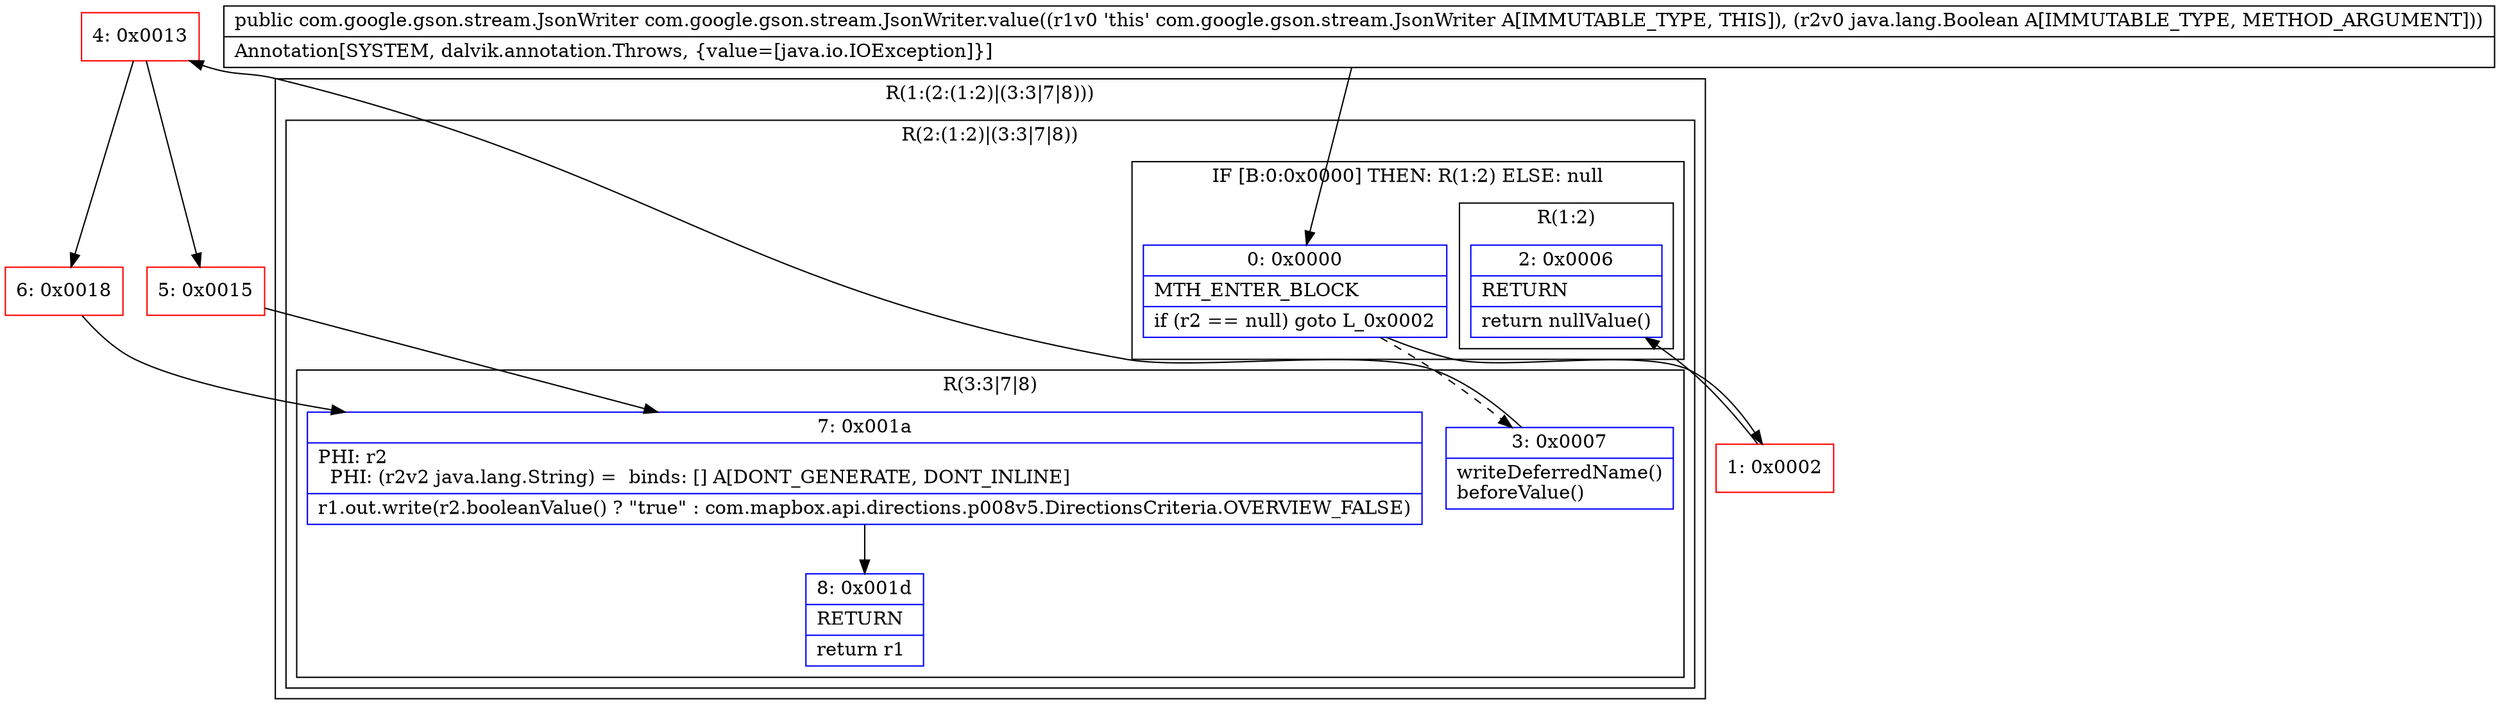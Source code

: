 digraph "CFG forcom.google.gson.stream.JsonWriter.value(Ljava\/lang\/Boolean;)Lcom\/google\/gson\/stream\/JsonWriter;" {
subgraph cluster_Region_239488072 {
label = "R(1:(2:(1:2)|(3:3|7|8)))";
node [shape=record,color=blue];
subgraph cluster_Region_798178813 {
label = "R(2:(1:2)|(3:3|7|8))";
node [shape=record,color=blue];
subgraph cluster_IfRegion_1516097617 {
label = "IF [B:0:0x0000] THEN: R(1:2) ELSE: null";
node [shape=record,color=blue];
Node_0 [shape=record,label="{0\:\ 0x0000|MTH_ENTER_BLOCK\l|if (r2 == null) goto L_0x0002\l}"];
subgraph cluster_Region_730659045 {
label = "R(1:2)";
node [shape=record,color=blue];
Node_2 [shape=record,label="{2\:\ 0x0006|RETURN\l|return nullValue()\l}"];
}
}
subgraph cluster_Region_395625936 {
label = "R(3:3|7|8)";
node [shape=record,color=blue];
Node_3 [shape=record,label="{3\:\ 0x0007|writeDeferredName()\lbeforeValue()\l}"];
Node_7 [shape=record,label="{7\:\ 0x001a|PHI: r2 \l  PHI: (r2v2 java.lang.String) =  binds: [] A[DONT_GENERATE, DONT_INLINE]\l|r1.out.write(r2.booleanValue() ? \"true\" : com.mapbox.api.directions.p008v5.DirectionsCriteria.OVERVIEW_FALSE)\l}"];
Node_8 [shape=record,label="{8\:\ 0x001d|RETURN\l|return r1\l}"];
}
}
}
Node_1 [shape=record,color=red,label="{1\:\ 0x0002}"];
Node_4 [shape=record,color=red,label="{4\:\ 0x0013}"];
Node_5 [shape=record,color=red,label="{5\:\ 0x0015}"];
Node_6 [shape=record,color=red,label="{6\:\ 0x0018}"];
MethodNode[shape=record,label="{public com.google.gson.stream.JsonWriter com.google.gson.stream.JsonWriter.value((r1v0 'this' com.google.gson.stream.JsonWriter A[IMMUTABLE_TYPE, THIS]), (r2v0 java.lang.Boolean A[IMMUTABLE_TYPE, METHOD_ARGUMENT]))  | Annotation[SYSTEM, dalvik.annotation.Throws, \{value=[java.io.IOException]\}]\l}"];
MethodNode -> Node_0;
Node_0 -> Node_1;
Node_0 -> Node_3[style=dashed];
Node_3 -> Node_4;
Node_7 -> Node_8;
Node_1 -> Node_2;
Node_4 -> Node_5;
Node_4 -> Node_6;
Node_5 -> Node_7;
Node_6 -> Node_7;
}

